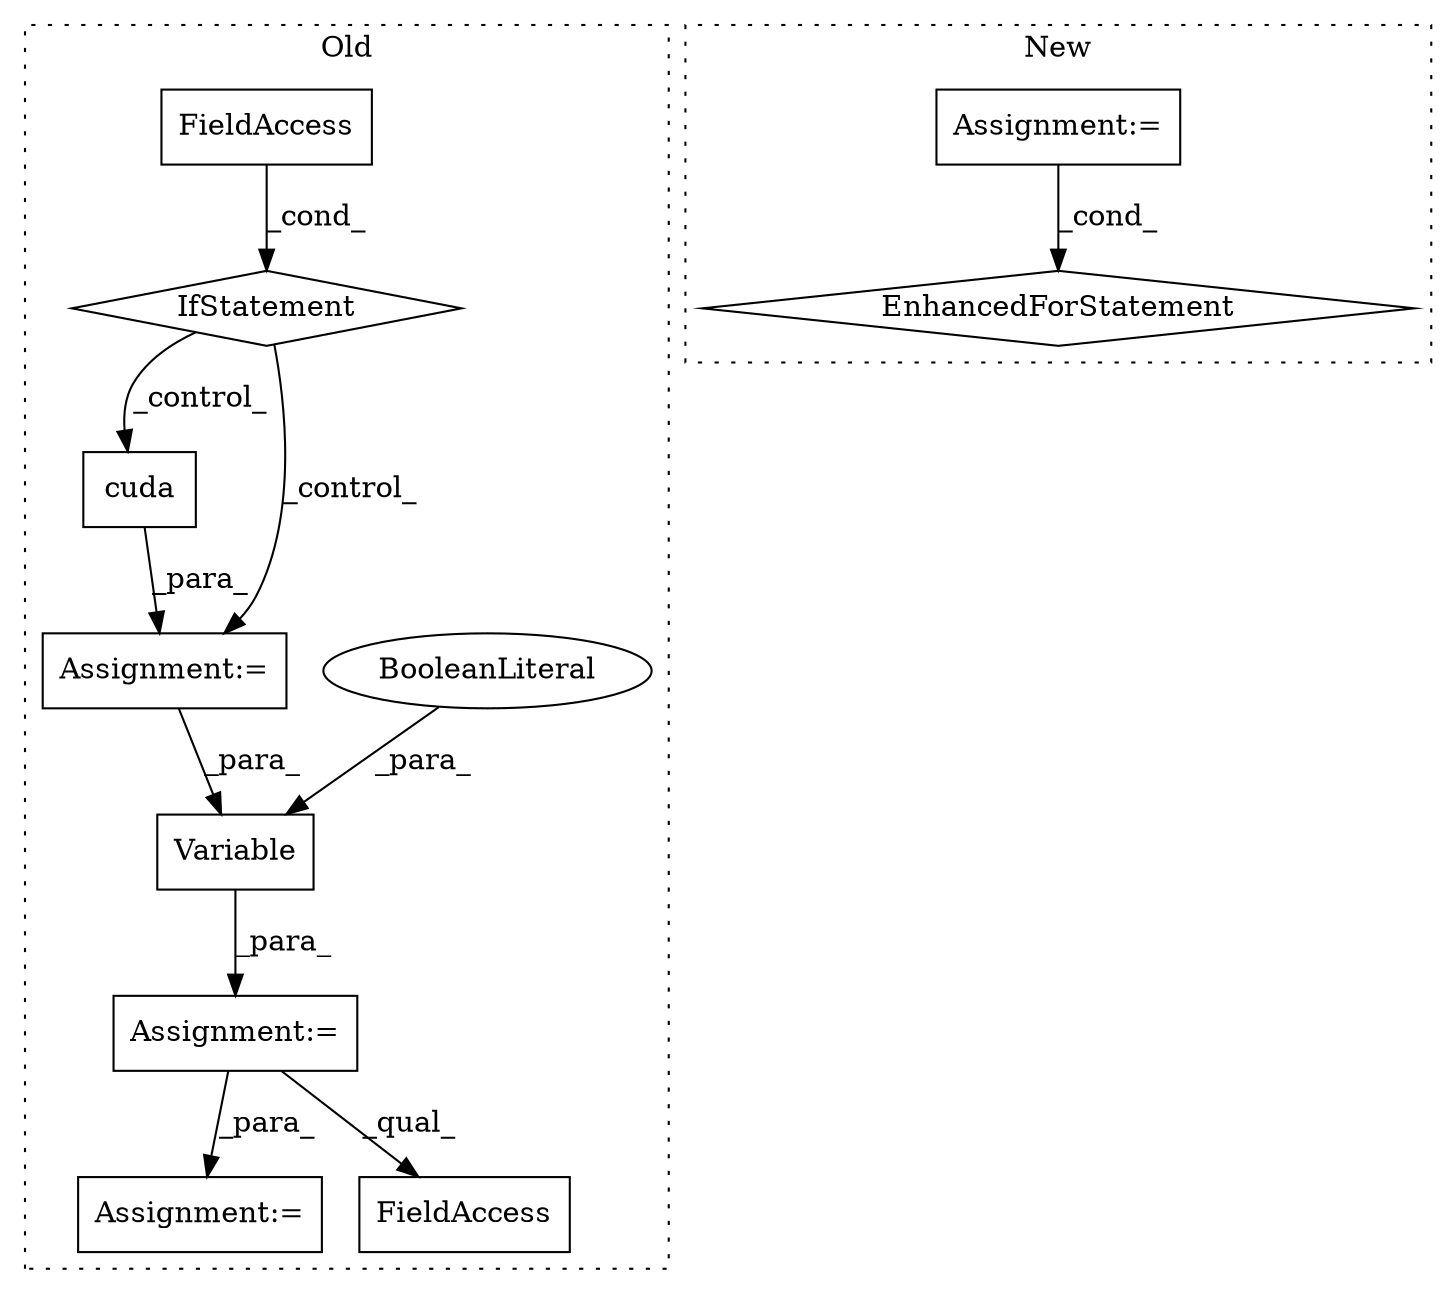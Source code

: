 digraph G {
subgraph cluster0 {
1 [label="Variable" a="32" s="6011,6038" l="9,1" shape="box"];
3 [label="Assignment:=" a="7" s="6257" l="1" shape="box"];
5 [label="Assignment:=" a="7" s="6293" l="1" shape="box"];
6 [label="FieldAccess" a="22" s="6294" l="11" shape="box"];
7 [label="BooleanLiteral" a="9" s="6034" l="4" shape="ellipse"];
8 [label="cuda" a="32" s="5979" l="6" shape="box"];
9 [label="FieldAccess" a="22" s="5932" l="9" shape="box"];
10 [label="IfStatement" a="25" s="5928,5941" l="4,2" shape="diamond"];
11 [label="Assignment:=" a="7" s="5964" l="1" shape="box"];
label = "Old";
style="dotted";
}
subgraph cluster1 {
2 [label="EnhancedForStatement" a="70" s="5740,5828" l="57,2" shape="diamond"];
4 [label="Assignment:=" a="7" s="5740,5828" l="57,2" shape="box"];
label = "New";
style="dotted";
}
1 -> 3 [label="_para_"];
3 -> 5 [label="_para_"];
3 -> 6 [label="_qual_"];
4 -> 2 [label="_cond_"];
7 -> 1 [label="_para_"];
8 -> 11 [label="_para_"];
9 -> 10 [label="_cond_"];
10 -> 8 [label="_control_"];
10 -> 11 [label="_control_"];
11 -> 1 [label="_para_"];
}